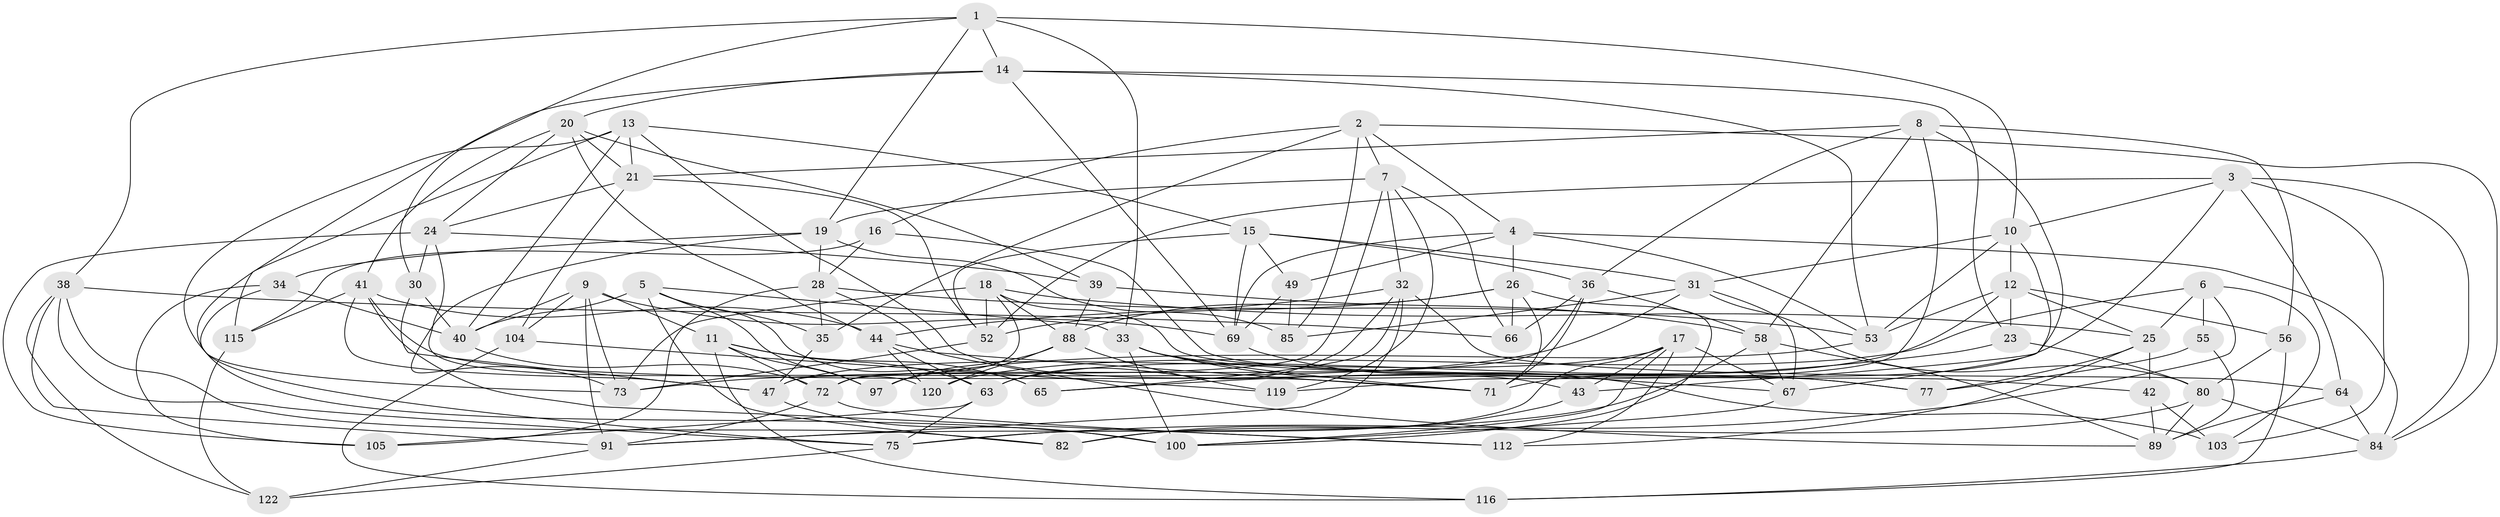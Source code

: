 // original degree distribution, {4: 1.0}
// Generated by graph-tools (version 1.1) at 2025/42/03/06/25 10:42:24]
// undirected, 76 vertices, 200 edges
graph export_dot {
graph [start="1"]
  node [color=gray90,style=filled];
  1 [super="+76"];
  2 [super="+79"];
  3 [super="+45"];
  4 [super="+48"];
  5 [super="+46"];
  6 [super="+51"];
  7 [super="+29"];
  8 [super="+93"];
  9 [super="+27"];
  10 [super="+78"];
  11 [super="+106"];
  12 [super="+110"];
  13 [super="+70"];
  14 [super="+54"];
  15 [super="+57"];
  16;
  17 [super="+117"];
  18 [super="+37"];
  19 [super="+22"];
  20 [super="+62"];
  21 [super="+59"];
  23;
  24 [super="+125"];
  25 [super="+74"];
  26 [super="+60"];
  28 [super="+50"];
  30;
  31 [super="+123"];
  32 [super="+81"];
  33 [super="+96"];
  34;
  35;
  36 [super="+61"];
  38 [super="+94"];
  39;
  40 [super="+83"];
  41 [super="+102"];
  42;
  43;
  44 [super="+101"];
  47 [super="+87"];
  49;
  52 [super="+86"];
  53 [super="+107"];
  55;
  56;
  58 [super="+109"];
  63 [super="+121"];
  64;
  65;
  66;
  67 [super="+68"];
  69 [super="+124"];
  71 [super="+92"];
  72 [super="+99"];
  73 [super="+111"];
  75 [super="+108"];
  77;
  80 [super="+95"];
  82;
  84 [super="+98"];
  85;
  88 [super="+90"];
  89 [super="+114"];
  91 [super="+118"];
  97;
  100 [super="+113"];
  103;
  104;
  105;
  112;
  115;
  116;
  119;
  120;
  122;
  1 -- 30;
  1 -- 10;
  1 -- 19;
  1 -- 14;
  1 -- 33;
  1 -- 38;
  2 -- 85;
  2 -- 84;
  2 -- 16;
  2 -- 35;
  2 -- 4;
  2 -- 7;
  3 -- 10;
  3 -- 64;
  3 -- 84;
  3 -- 103;
  3 -- 71;
  3 -- 52;
  4 -- 69;
  4 -- 84;
  4 -- 49;
  4 -- 26;
  4 -- 53;
  5 -- 65;
  5 -- 82;
  5 -- 40;
  5 -- 97;
  5 -- 35;
  5 -- 33;
  6 -- 120;
  6 -- 55 [weight=2];
  6 -- 103;
  6 -- 75;
  6 -- 25;
  7 -- 47;
  7 -- 119;
  7 -- 19;
  7 -- 32;
  7 -- 66;
  8 -- 56;
  8 -- 58;
  8 -- 43;
  8 -- 36;
  8 -- 119;
  8 -- 21;
  9 -- 104;
  9 -- 40;
  9 -- 11;
  9 -- 73;
  9 -- 91;
  9 -- 69;
  10 -- 53;
  10 -- 67;
  10 -- 12;
  10 -- 31;
  11 -- 72;
  11 -- 116;
  11 -- 97;
  11 -- 65;
  11 -- 63;
  12 -- 25;
  12 -- 63;
  12 -- 56;
  12 -- 23;
  12 -- 53;
  13 -- 15;
  13 -- 100;
  13 -- 73;
  13 -- 43;
  13 -- 21;
  13 -- 40;
  14 -- 23;
  14 -- 115;
  14 -- 20;
  14 -- 69;
  14 -- 53;
  15 -- 49;
  15 -- 52;
  15 -- 69;
  15 -- 36;
  15 -- 31;
  16 -- 42;
  16 -- 115;
  16 -- 28;
  17 -- 75;
  17 -- 100;
  17 -- 112;
  17 -- 43;
  17 -- 47;
  17 -- 67;
  18 -- 77;
  18 -- 88;
  18 -- 25;
  18 -- 72;
  18 -- 52;
  18 -- 73;
  19 -- 85;
  19 -- 34;
  19 -- 73;
  19 -- 28;
  20 -- 24;
  20 -- 39;
  20 -- 44;
  20 -- 41;
  20 -- 21;
  21 -- 104;
  21 -- 52;
  21 -- 24;
  23 -- 65;
  23 -- 80;
  24 -- 120;
  24 -- 39;
  24 -- 105;
  24 -- 30;
  25 -- 112;
  25 -- 42;
  25 -- 77;
  26 -- 71;
  26 -- 66;
  26 -- 88;
  26 -- 100;
  26 -- 52;
  28 -- 105;
  28 -- 89;
  28 -- 35;
  28 -- 53;
  30 -- 40;
  30 -- 47;
  31 -- 85;
  31 -- 80;
  31 -- 67;
  31 -- 73;
  32 -- 64;
  32 -- 91;
  32 -- 65;
  32 -- 63;
  32 -- 44;
  33 -- 67;
  33 -- 71;
  33 -- 100;
  33 -- 77;
  34 -- 40;
  34 -- 105;
  34 -- 75;
  35 -- 47;
  36 -- 66;
  36 -- 72;
  36 -- 71;
  36 -- 58;
  38 -- 122;
  38 -- 66;
  38 -- 75;
  38 -- 82;
  38 -- 91;
  39 -- 88;
  39 -- 58;
  40 -- 72;
  41 -- 115;
  41 -- 112;
  41 -- 44;
  41 -- 71;
  41 -- 47;
  42 -- 103;
  42 -- 89;
  43 -- 82;
  44 -- 71;
  44 -- 120;
  44 -- 63;
  47 -- 100;
  49 -- 85;
  49 -- 69;
  52 -- 73;
  53 -- 97;
  55 -- 77;
  55 -- 89;
  56 -- 116;
  56 -- 80;
  58 -- 89;
  58 -- 67;
  58 -- 91;
  63 -- 105;
  63 -- 75;
  64 -- 89;
  64 -- 84;
  67 -- 100;
  69 -- 103;
  72 -- 112;
  72 -- 91;
  75 -- 122;
  80 -- 84;
  80 -- 82;
  80 -- 89;
  84 -- 116;
  88 -- 97;
  88 -- 119;
  88 -- 120;
  91 -- 122;
  104 -- 119;
  104 -- 116;
  115 -- 122;
}
